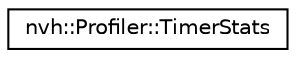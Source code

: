 digraph "Graphical Class Hierarchy"
{
 // LATEX_PDF_SIZE
  edge [fontname="Helvetica",fontsize="10",labelfontname="Helvetica",labelfontsize="10"];
  node [fontname="Helvetica",fontsize="10",shape=record];
  rankdir="LR";
  Node0 [label="nvh::Profiler::TimerStats",height=0.2,width=0.4,color="black", fillcolor="white", style="filled",URL="$structnvh_1_1_profiler_1_1_timer_stats.html",tooltip=" "];
}
